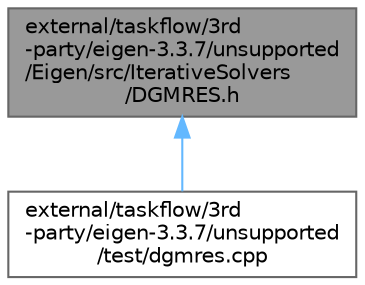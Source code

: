 digraph "external/taskflow/3rd-party/eigen-3.3.7/unsupported/Eigen/src/IterativeSolvers/DGMRES.h"
{
 // LATEX_PDF_SIZE
  bgcolor="transparent";
  edge [fontname=Helvetica,fontsize=10,labelfontname=Helvetica,labelfontsize=10];
  node [fontname=Helvetica,fontsize=10,shape=box,height=0.2,width=0.4];
  Node1 [id="Node000001",label="external/taskflow/3rd\l-party/eigen-3.3.7/unsupported\l/Eigen/src/IterativeSolvers\l/DGMRES.h",height=0.2,width=0.4,color="gray40", fillcolor="grey60", style="filled", fontcolor="black",tooltip=" "];
  Node1 -> Node2 [id="edge1_Node000001_Node000002",dir="back",color="steelblue1",style="solid",tooltip=" "];
  Node2 [id="Node000002",label="external/taskflow/3rd\l-party/eigen-3.3.7/unsupported\l/test/dgmres.cpp",height=0.2,width=0.4,color="grey40", fillcolor="white", style="filled",URL="$dgmres_8cpp.html",tooltip=" "];
}
